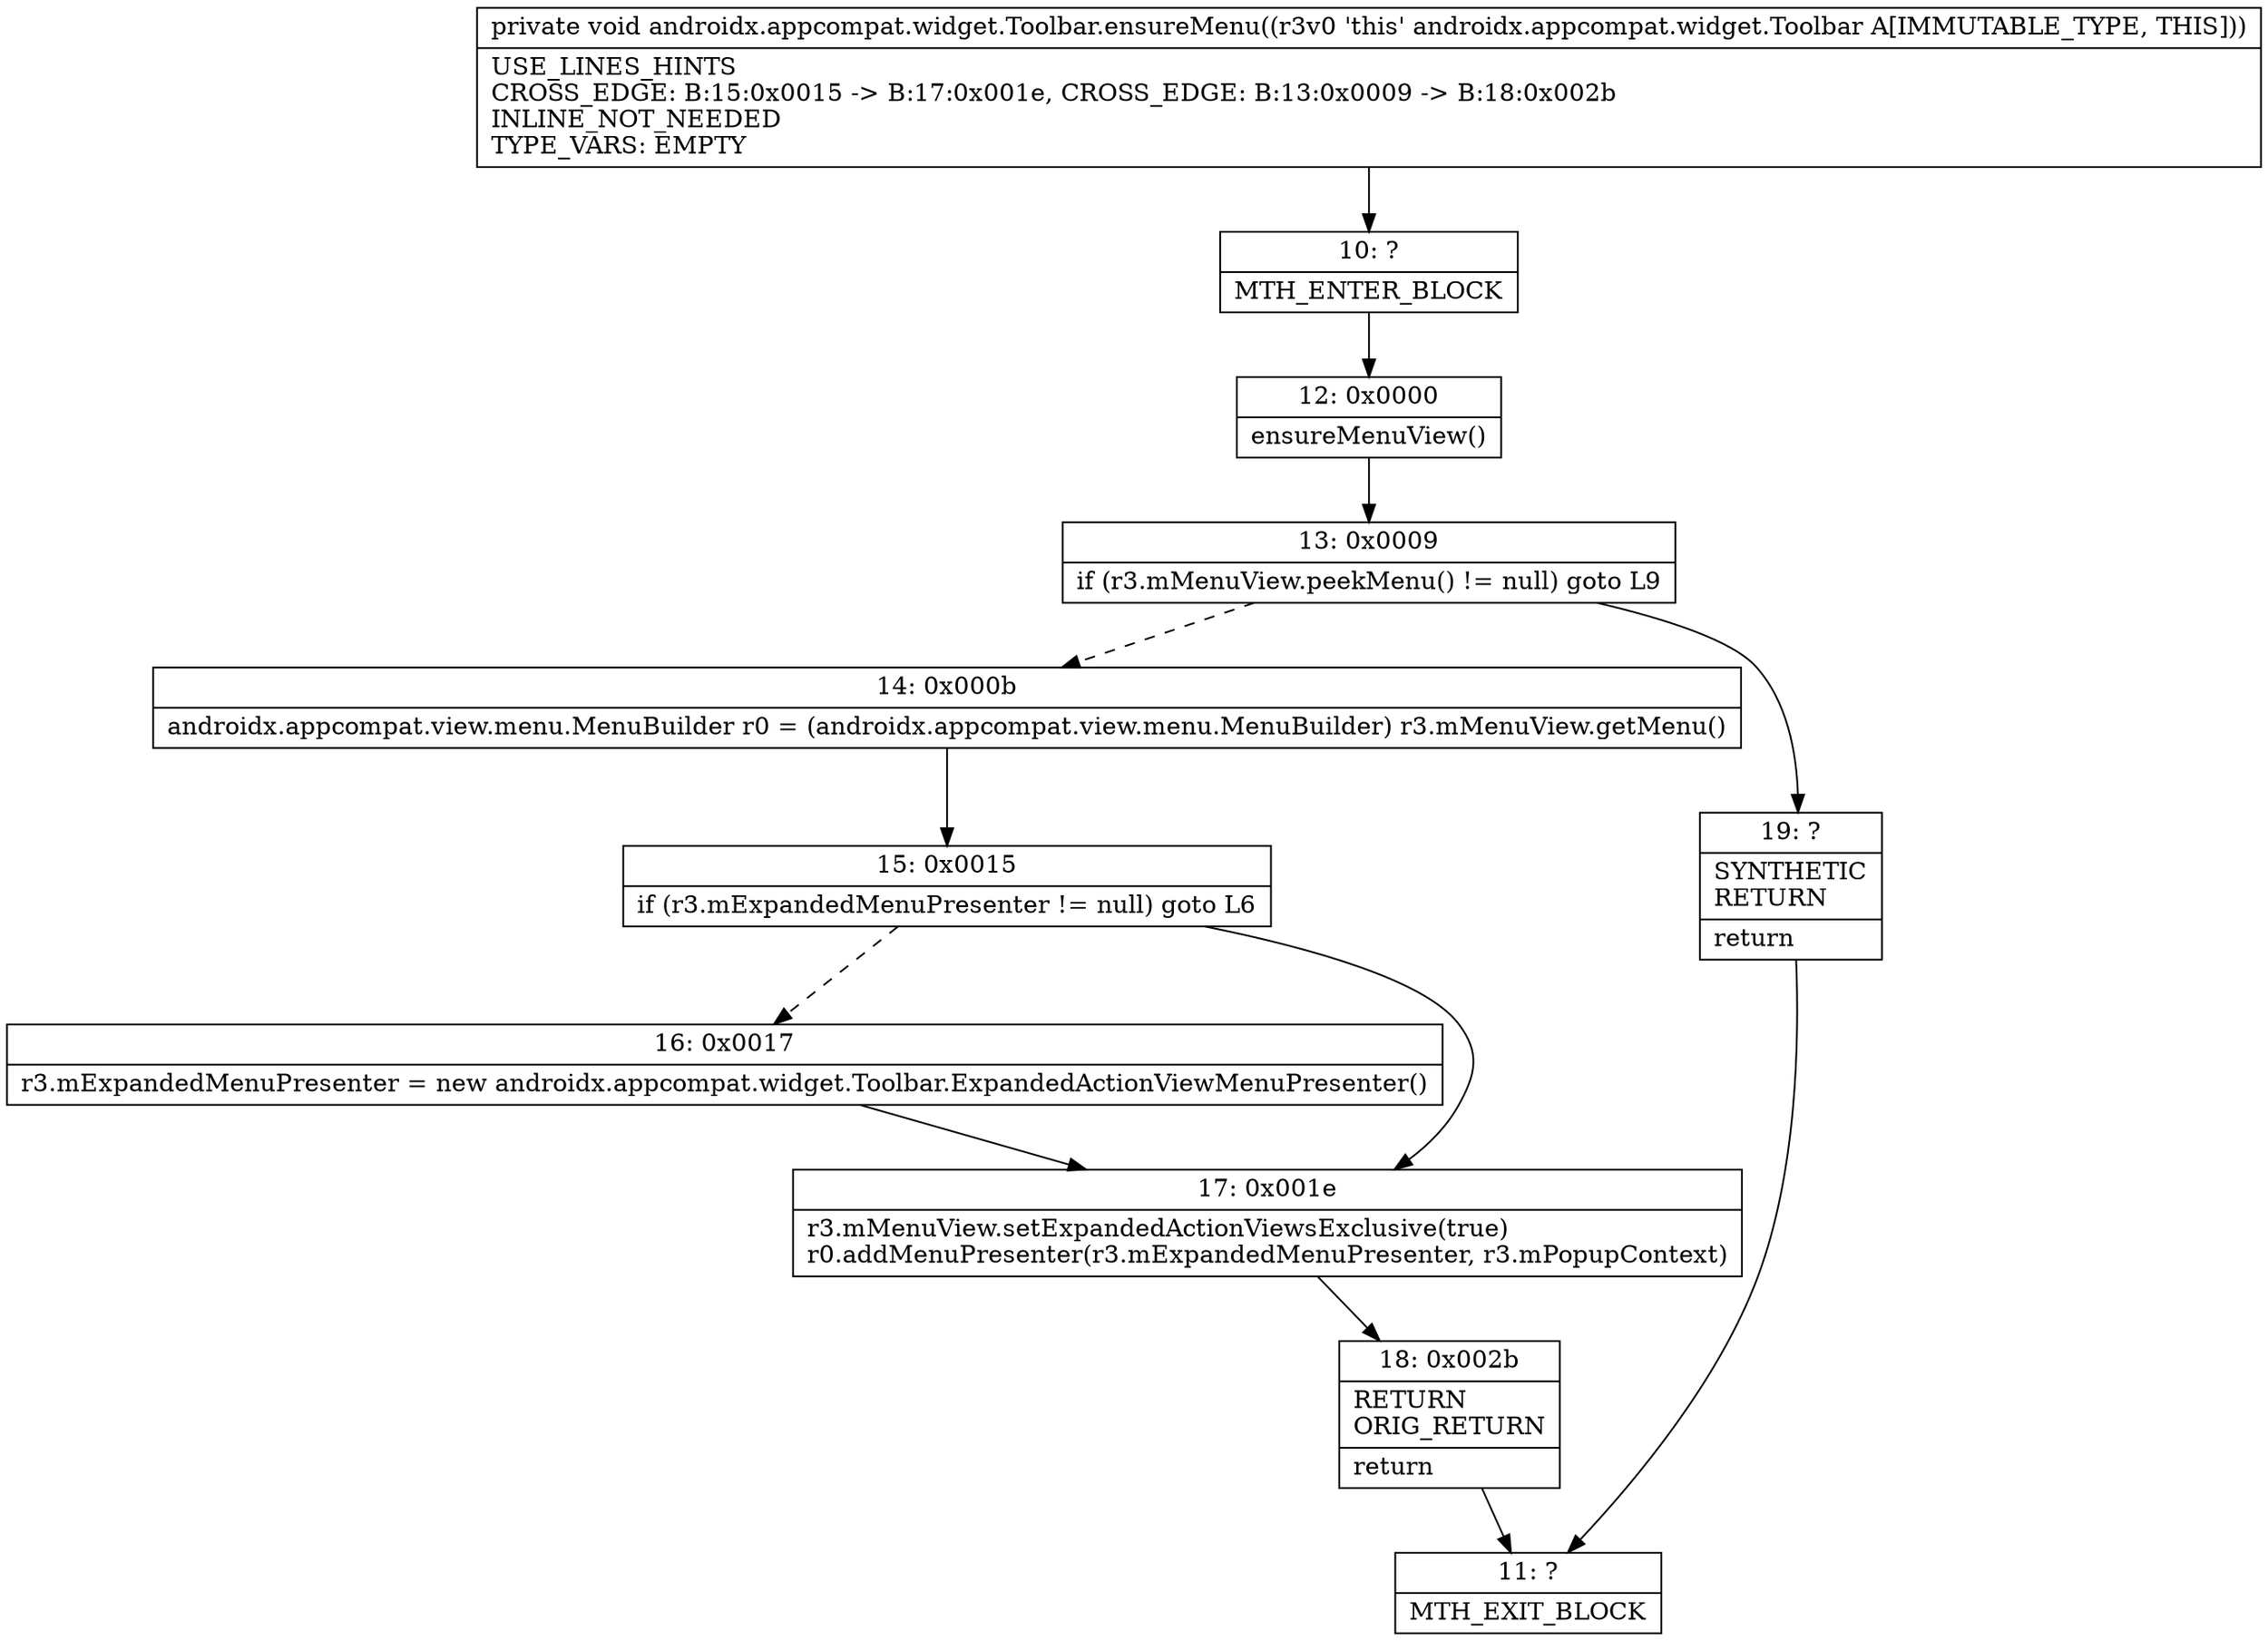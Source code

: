 digraph "CFG forandroidx.appcompat.widget.Toolbar.ensureMenu()V" {
Node_10 [shape=record,label="{10\:\ ?|MTH_ENTER_BLOCK\l}"];
Node_12 [shape=record,label="{12\:\ 0x0000|ensureMenuView()\l}"];
Node_13 [shape=record,label="{13\:\ 0x0009|if (r3.mMenuView.peekMenu() != null) goto L9\l}"];
Node_14 [shape=record,label="{14\:\ 0x000b|androidx.appcompat.view.menu.MenuBuilder r0 = (androidx.appcompat.view.menu.MenuBuilder) r3.mMenuView.getMenu()\l}"];
Node_15 [shape=record,label="{15\:\ 0x0015|if (r3.mExpandedMenuPresenter != null) goto L6\l}"];
Node_16 [shape=record,label="{16\:\ 0x0017|r3.mExpandedMenuPresenter = new androidx.appcompat.widget.Toolbar.ExpandedActionViewMenuPresenter()\l}"];
Node_17 [shape=record,label="{17\:\ 0x001e|r3.mMenuView.setExpandedActionViewsExclusive(true)\lr0.addMenuPresenter(r3.mExpandedMenuPresenter, r3.mPopupContext)\l}"];
Node_18 [shape=record,label="{18\:\ 0x002b|RETURN\lORIG_RETURN\l|return\l}"];
Node_11 [shape=record,label="{11\:\ ?|MTH_EXIT_BLOCK\l}"];
Node_19 [shape=record,label="{19\:\ ?|SYNTHETIC\lRETURN\l|return\l}"];
MethodNode[shape=record,label="{private void androidx.appcompat.widget.Toolbar.ensureMenu((r3v0 'this' androidx.appcompat.widget.Toolbar A[IMMUTABLE_TYPE, THIS]))  | USE_LINES_HINTS\lCROSS_EDGE: B:15:0x0015 \-\> B:17:0x001e, CROSS_EDGE: B:13:0x0009 \-\> B:18:0x002b\lINLINE_NOT_NEEDED\lTYPE_VARS: EMPTY\l}"];
MethodNode -> Node_10;Node_10 -> Node_12;
Node_12 -> Node_13;
Node_13 -> Node_14[style=dashed];
Node_13 -> Node_19;
Node_14 -> Node_15;
Node_15 -> Node_16[style=dashed];
Node_15 -> Node_17;
Node_16 -> Node_17;
Node_17 -> Node_18;
Node_18 -> Node_11;
Node_19 -> Node_11;
}

